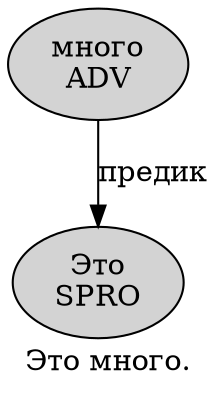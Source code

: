 digraph SENTENCE_1305 {
	graph [label="Это много."]
	node [style=filled]
		0 [label="Это
SPRO" color="" fillcolor=lightgray penwidth=1 shape=ellipse]
		1 [label="много
ADV" color="" fillcolor=lightgray penwidth=1 shape=ellipse]
			1 -> 0 [label="предик"]
}